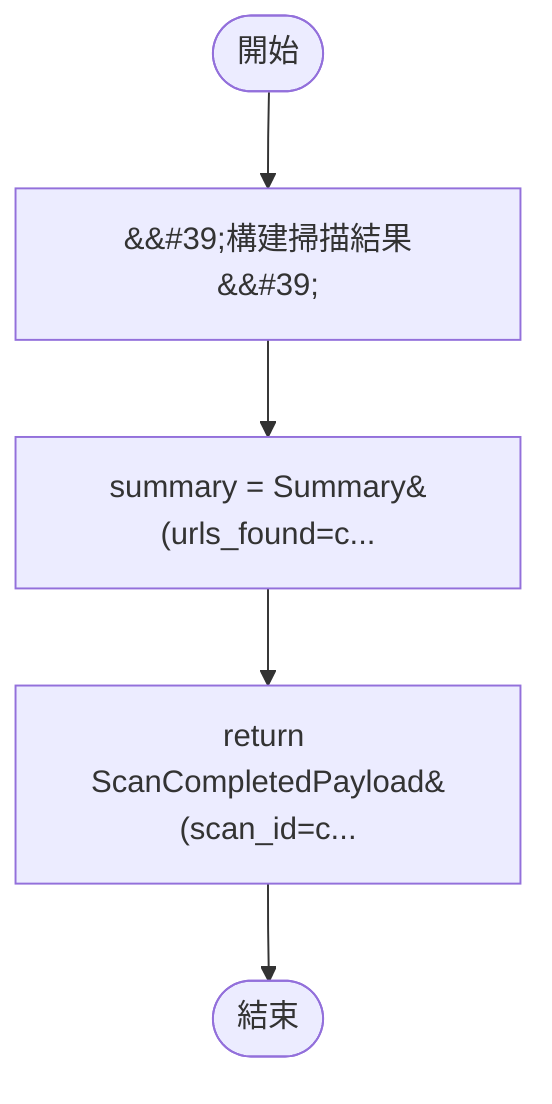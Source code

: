 flowchart TB
    n1([開始])
    n2([結束])
    n3[&amp;&#35;39;構建掃描結果&amp;&#35;39;]
    n4[summary = Summary&#40;urls_found=c...]
    n5[return ScanCompletedPayload&#40;scan_id=c...]
    n1 --> n3
    n3 --> n4
    n4 --> n5
    n5 --> n2